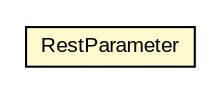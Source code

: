 #!/usr/local/bin/dot
#
# Class diagram 
# Generated by UMLGraph version R5_6-24-gf6e263 (http://www.umlgraph.org/)
#

digraph G {
	edge [fontname="arial",fontsize=10,labelfontname="arial",labelfontsize=10];
	node [fontname="arial",fontsize=10,shape=plaintext];
	nodesep=0.25;
	ranksep=0.5;
	rankdir=LR;
	// com.gwtplatform.dispatch.rest.shared.RestParameter
	c458955 [label=<<table title="com.gwtplatform.dispatch.rest.shared.RestParameter" border="0" cellborder="1" cellspacing="0" cellpadding="2" port="p" bgcolor="lemonChiffon" href="./RestParameter.html">
		<tr><td><table border="0" cellspacing="0" cellpadding="1">
<tr><td align="center" balign="center"> RestParameter </td></tr>
		</table></td></tr>
		</table>>, URL="./RestParameter.html", fontname="arial", fontcolor="black", fontsize=10.0];
}

